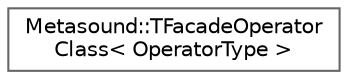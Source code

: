 digraph "Graphical Class Hierarchy"
{
 // INTERACTIVE_SVG=YES
 // LATEX_PDF_SIZE
  bgcolor="transparent";
  edge [fontname=Helvetica,fontsize=10,labelfontname=Helvetica,labelfontsize=10];
  node [fontname=Helvetica,fontsize=10,shape=box,height=0.2,width=0.4];
  rankdir="LR";
  Node0 [id="Node000000",label="Metasound::TFacadeOperator\lClass\< OperatorType \>",height=0.2,width=0.4,color="grey40", fillcolor="white", style="filled",URL="$da/d94/structMetasound_1_1TFacadeOperatorClass.html",tooltip="TFacadeOperatorClass encapsulates an operator type and checks that the required static functions exis..."];
}
